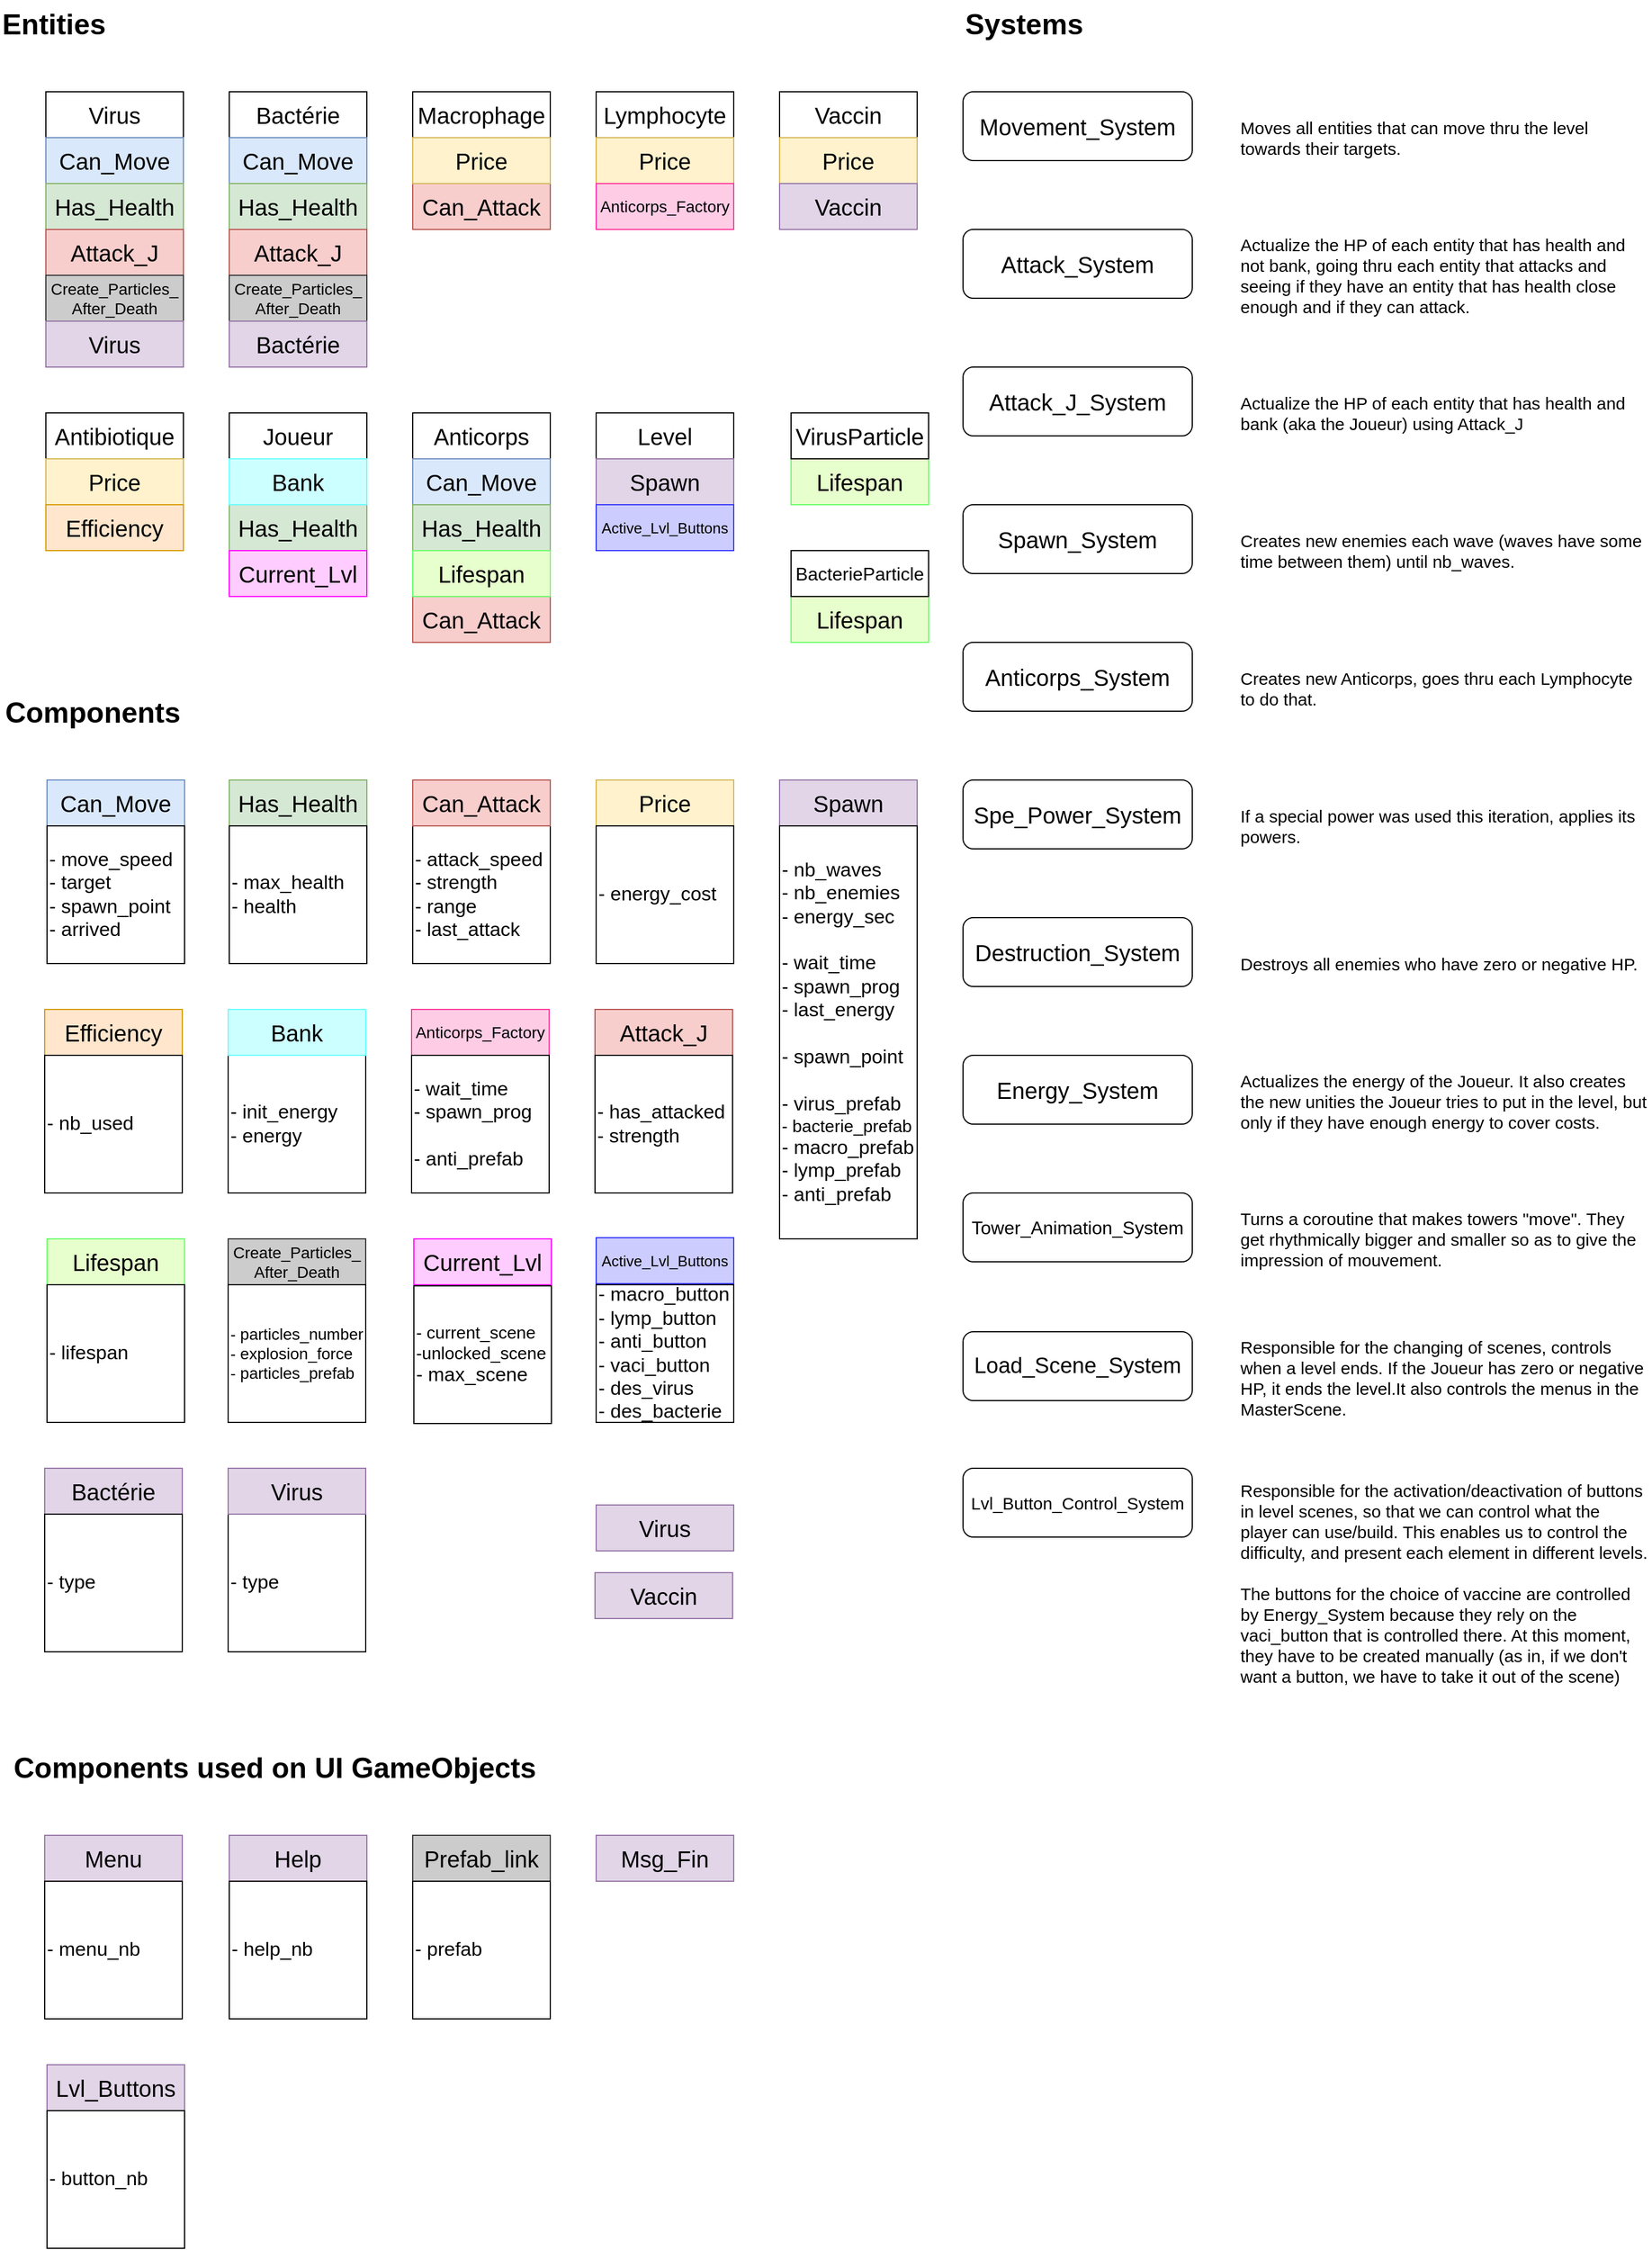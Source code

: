 <mxfile version="14.1.8" type="device"><diagram id="1vGS0E-MvMmptgsPqbF_" name="Page-1"><mxGraphModel dx="1483" dy="821" grid="1" gridSize="10" guides="1" tooltips="1" connect="1" arrows="1" fold="1" page="1" pageScale="1" pageWidth="827" pageHeight="1169" math="0" shadow="0"><root><mxCell id="0"/><mxCell id="1" parent="0"/><mxCell id="giJbfaXBqf1r_9-0xiJY-1" value="&lt;div align=&quot;left&quot;&gt;&lt;font style=&quot;font-size: 25px&quot;&gt;&lt;b&gt;Entities&lt;/b&gt;&lt;/font&gt;&lt;/div&gt;" style="text;html=1;strokeColor=none;fillColor=none;align=left;verticalAlign=middle;whiteSpace=wrap;rounded=0;" parent="1" vertex="1"><mxGeometry width="160" height="40" as="geometry"/></mxCell><mxCell id="giJbfaXBqf1r_9-0xiJY-2" value="&lt;font style=&quot;font-size: 20px&quot;&gt;Virus&lt;/font&gt;" style="rounded=0;whiteSpace=wrap;html=1;" parent="1" vertex="1"><mxGeometry x="40" y="80" width="120" height="40" as="geometry"/></mxCell><mxCell id="giJbfaXBqf1r_9-0xiJY-3" value="&lt;font style=&quot;font-size: 20px&quot;&gt;Bactérie&lt;/font&gt;" style="rounded=0;whiteSpace=wrap;html=1;" parent="1" vertex="1"><mxGeometry x="200" y="80" width="120" height="40" as="geometry"/></mxCell><mxCell id="giJbfaXBqf1r_9-0xiJY-4" value="&lt;font style=&quot;font-size: 20px&quot;&gt;Macrophage&lt;/font&gt;" style="rounded=0;whiteSpace=wrap;html=1;" parent="1" vertex="1"><mxGeometry x="360" y="80" width="120" height="40" as="geometry"/></mxCell><mxCell id="giJbfaXBqf1r_9-0xiJY-18" value="&lt;font style=&quot;font-size: 20px&quot;&gt;Lymphocyte&lt;/font&gt;" style="rounded=0;whiteSpace=wrap;html=1;" parent="1" vertex="1"><mxGeometry x="520" y="80" width="120" height="40" as="geometry"/></mxCell><mxCell id="giJbfaXBqf1r_9-0xiJY-19" value="&lt;font style=&quot;font-size: 20px&quot;&gt;Vaccin&lt;/font&gt;" style="rounded=0;whiteSpace=wrap;html=1;" parent="1" vertex="1"><mxGeometry x="680" y="80" width="120" height="40" as="geometry"/></mxCell><mxCell id="giJbfaXBqf1r_9-0xiJY-20" value="&lt;font style=&quot;font-size: 20px&quot;&gt;Antibiotique&lt;/font&gt;" style="rounded=0;whiteSpace=wrap;html=1;" parent="1" vertex="1"><mxGeometry x="40" y="360" width="120" height="40" as="geometry"/></mxCell><mxCell id="giJbfaXBqf1r_9-0xiJY-21" value="&lt;font style=&quot;font-size: 20px&quot;&gt;Joueur&lt;/font&gt;" style="rounded=0;whiteSpace=wrap;html=1;" parent="1" vertex="1"><mxGeometry x="200" y="360" width="120" height="40" as="geometry"/></mxCell><mxCell id="giJbfaXBqf1r_9-0xiJY-22" value="&lt;font style=&quot;font-size: 25px&quot;&gt;&lt;b&gt;&lt;font style=&quot;font-size: 25px&quot;&gt;Components&lt;/font&gt;&lt;/b&gt;&lt;/font&gt;" style="text;html=1;strokeColor=none;fillColor=none;align=center;verticalAlign=middle;whiteSpace=wrap;rounded=0;" parent="1" vertex="1"><mxGeometry x="1" y="600" width="160" height="40" as="geometry"/></mxCell><mxCell id="giJbfaXBqf1r_9-0xiJY-24" value="&lt;font style=&quot;font-size: 20px&quot;&gt;Can_Move&lt;/font&gt;" style="rounded=0;whiteSpace=wrap;html=1;fillColor=#dae8fc;strokeColor=#6c8ebf;" parent="1" vertex="1"><mxGeometry x="41" y="680" width="120" height="40" as="geometry"/></mxCell><mxCell id="giJbfaXBqf1r_9-0xiJY-25" value="&lt;font style=&quot;font-size: 17px&quot;&gt;- move_speed&lt;/font&gt;&lt;br&gt;&lt;div style=&quot;font-size: 17px&quot; align=&quot;left&quot;&gt;&lt;font style=&quot;font-size: 17px&quot;&gt;- target&lt;/font&gt;&lt;/div&gt;&lt;div style=&quot;font-size: 17px&quot; align=&quot;left&quot;&gt;&lt;font style=&quot;font-size: 17px&quot;&gt;- spawn_point&lt;br&gt;&lt;/font&gt;&lt;/div&gt;&lt;div style=&quot;font-size: 17px&quot; align=&quot;left&quot;&gt;&lt;font style=&quot;font-size: 17px&quot;&gt;- arrived&lt;br&gt;&lt;/font&gt;&lt;/div&gt;" style="rounded=0;whiteSpace=wrap;html=1;align=left;" parent="1" vertex="1"><mxGeometry x="41" y="720" width="120" height="120" as="geometry"/></mxCell><mxCell id="giJbfaXBqf1r_9-0xiJY-27" value="&lt;font style=&quot;font-size: 20px&quot;&gt;Can_Move&lt;/font&gt;" style="rounded=0;whiteSpace=wrap;html=1;fillColor=#dae8fc;strokeColor=#6c8ebf;" parent="1" vertex="1"><mxGeometry x="40" y="120" width="120" height="40" as="geometry"/></mxCell><mxCell id="giJbfaXBqf1r_9-0xiJY-28" value="&lt;font style=&quot;font-size: 20px&quot;&gt;Can_Move&lt;/font&gt;" style="rounded=0;whiteSpace=wrap;html=1;fillColor=#dae8fc;strokeColor=#6c8ebf;" parent="1" vertex="1"><mxGeometry x="200" y="120" width="120" height="40" as="geometry"/></mxCell><mxCell id="giJbfaXBqf1r_9-0xiJY-29" value="&lt;font style=&quot;font-size: 20px&quot;&gt;Has_Health&lt;/font&gt;" style="rounded=0;whiteSpace=wrap;html=1;fillColor=#d5e8d4;strokeColor=#82b366;" parent="1" vertex="1"><mxGeometry x="200" y="680" width="120" height="40" as="geometry"/></mxCell><mxCell id="giJbfaXBqf1r_9-0xiJY-30" value="&lt;div&gt;&lt;font style=&quot;font-size: 17px&quot;&gt;- max_health&lt;/font&gt;&lt;/div&gt;&lt;div&gt;&lt;font style=&quot;font-size: 17px&quot;&gt;- health&lt;br&gt;&lt;/font&gt;&lt;/div&gt;" style="rounded=0;whiteSpace=wrap;html=1;align=left;" parent="1" vertex="1"><mxGeometry x="200" y="720" width="120" height="120" as="geometry"/></mxCell><mxCell id="giJbfaXBqf1r_9-0xiJY-31" value="&lt;font style=&quot;font-size: 20px&quot;&gt;Has_Health&lt;/font&gt;" style="rounded=0;whiteSpace=wrap;html=1;fillColor=#d5e8d4;strokeColor=#82b366;" parent="1" vertex="1"><mxGeometry x="40" y="160" width="120" height="40" as="geometry"/></mxCell><mxCell id="giJbfaXBqf1r_9-0xiJY-32" value="&lt;font style=&quot;font-size: 20px&quot;&gt;Has_Health&lt;/font&gt;" style="rounded=0;whiteSpace=wrap;html=1;fillColor=#d5e8d4;strokeColor=#82b366;" parent="1" vertex="1"><mxGeometry x="200" y="160" width="120" height="40" as="geometry"/></mxCell><mxCell id="giJbfaXBqf1r_9-0xiJY-33" value="&lt;font style=&quot;font-size: 20px&quot;&gt;Has_Health&lt;/font&gt;" style="rounded=0;whiteSpace=wrap;html=1;fillColor=#d5e8d4;strokeColor=#82b366;" parent="1" vertex="1"><mxGeometry x="200" y="440" width="120" height="40" as="geometry"/></mxCell><mxCell id="giJbfaXBqf1r_9-0xiJY-34" value="&lt;font style=&quot;font-size: 20px&quot;&gt;Can_Attack&lt;/font&gt;" style="rounded=0;whiteSpace=wrap;html=1;fillColor=#f8cecc;strokeColor=#b85450;" parent="1" vertex="1"><mxGeometry x="360" y="680" width="120" height="40" as="geometry"/></mxCell><mxCell id="giJbfaXBqf1r_9-0xiJY-35" value="&lt;div&gt;&lt;font style=&quot;font-size: 17px&quot;&gt;- attack_speed&lt;/font&gt;&lt;/div&gt;&lt;div&gt;&lt;font style=&quot;font-size: 17px&quot;&gt;- strength&lt;br&gt;&lt;/font&gt;&lt;/div&gt;&lt;div&gt;&lt;font style=&quot;font-size: 17px&quot;&gt;- range&lt;/font&gt;&lt;/div&gt;&lt;div&gt;&lt;font style=&quot;font-size: 17px&quot;&gt;- last_attack&lt;br&gt;&lt;/font&gt;&lt;/div&gt;" style="rounded=0;whiteSpace=wrap;html=1;align=left;" parent="1" vertex="1"><mxGeometry x="360" y="720" width="120" height="120" as="geometry"/></mxCell><mxCell id="giJbfaXBqf1r_9-0xiJY-36" value="&lt;font style=&quot;font-size: 20px&quot;&gt;Can_Attack&lt;/font&gt;" style="rounded=0;whiteSpace=wrap;html=1;fillColor=#f8cecc;strokeColor=#b85450;" parent="1" vertex="1"><mxGeometry x="360" y="160" width="120" height="40" as="geometry"/></mxCell><mxCell id="giJbfaXBqf1r_9-0xiJY-38" value="&lt;font style=&quot;font-size: 20px&quot;&gt;Level&lt;/font&gt;" style="rounded=0;whiteSpace=wrap;html=1;" parent="1" vertex="1"><mxGeometry x="520" y="360" width="120" height="40" as="geometry"/></mxCell><mxCell id="giJbfaXBqf1r_9-0xiJY-40" value="&lt;font style=&quot;font-size: 20px&quot;&gt;Can_Attack&lt;/font&gt;" style="rounded=0;whiteSpace=wrap;html=1;fillColor=#f8cecc;strokeColor=#b85450;" parent="1" vertex="1"><mxGeometry x="360" y="680" width="120" height="40" as="geometry"/></mxCell><mxCell id="fk8l_R-sByJuuvagH3PN-14" value="" style="edgeStyle=orthogonalEdgeStyle;rounded=0;orthogonalLoop=1;jettySize=auto;html=1;fontSize=15;" parent="1" source="giJbfaXBqf1r_9-0xiJY-41" edge="1"><mxGeometry relative="1" as="geometry"><mxPoint x="580" y="800" as="targetPoint"/></mxGeometry></mxCell><mxCell id="giJbfaXBqf1r_9-0xiJY-41" value="&lt;font style=&quot;font-size: 20px&quot;&gt;Price&lt;/font&gt;" style="rounded=0;whiteSpace=wrap;html=1;fillColor=#fff2cc;strokeColor=#d6b656;" parent="1" vertex="1"><mxGeometry x="520" y="680" width="120" height="40" as="geometry"/></mxCell><mxCell id="giJbfaXBqf1r_9-0xiJY-43" value="&lt;div&gt;&lt;font style=&quot;font-size: 17px&quot;&gt;- energy_cost&lt;/font&gt;&lt;/div&gt;" style="rounded=0;whiteSpace=wrap;html=1;align=left;" parent="1" vertex="1"><mxGeometry x="520" y="720" width="120" height="120" as="geometry"/></mxCell><mxCell id="giJbfaXBqf1r_9-0xiJY-44" value="&lt;font style=&quot;font-size: 20px&quot;&gt;Price&lt;/font&gt;" style="rounded=0;whiteSpace=wrap;html=1;fillColor=#fff2cc;strokeColor=#d6b656;" parent="1" vertex="1"><mxGeometry x="360" y="120" width="120" height="40" as="geometry"/></mxCell><mxCell id="giJbfaXBqf1r_9-0xiJY-45" value="&lt;font style=&quot;font-size: 20px&quot;&gt;Price&lt;/font&gt;" style="rounded=0;whiteSpace=wrap;html=1;fillColor=#fff2cc;strokeColor=#d6b656;" parent="1" vertex="1"><mxGeometry x="520" y="120" width="120" height="40" as="geometry"/></mxCell><mxCell id="giJbfaXBqf1r_9-0xiJY-46" value="&lt;font style=&quot;font-size: 20px&quot;&gt;Price&lt;/font&gt;" style="rounded=0;whiteSpace=wrap;html=1;fillColor=#fff2cc;strokeColor=#d6b656;" parent="1" vertex="1"><mxGeometry x="680" y="120" width="120" height="40" as="geometry"/></mxCell><mxCell id="giJbfaXBqf1r_9-0xiJY-48" value="&lt;font style=&quot;font-size: 20px&quot;&gt;Price&lt;/font&gt;" style="rounded=0;whiteSpace=wrap;html=1;fillColor=#fff2cc;strokeColor=#d6b656;" parent="1" vertex="1"><mxGeometry x="40" y="400" width="120" height="40" as="geometry"/></mxCell><mxCell id="giJbfaXBqf1r_9-0xiJY-49" value="&lt;font style=&quot;font-size: 20px&quot;&gt;Anticorps&lt;/font&gt;" style="rounded=0;whiteSpace=wrap;html=1;" parent="1" vertex="1"><mxGeometry x="360" y="360" width="120" height="40" as="geometry"/></mxCell><mxCell id="AADkGLHV5KFfNTobJf7c-10" value="" style="edgeStyle=orthogonalEdgeStyle;rounded=0;orthogonalLoop=1;jettySize=auto;html=1;" parent="1" source="AADkGLHV5KFfNTobJf7c-8" target="giJbfaXBqf1r_9-0xiJY-51" edge="1"><mxGeometry relative="1" as="geometry"/></mxCell><mxCell id="giJbfaXBqf1r_9-0xiJY-50" value="&lt;font style=&quot;font-size: 20px&quot;&gt;Can_Attack&lt;/font&gt;" style="rounded=0;whiteSpace=wrap;html=1;fillColor=#f8cecc;strokeColor=#b85450;" parent="1" vertex="1"><mxGeometry x="360" y="520" width="120" height="40" as="geometry"/></mxCell><mxCell id="giJbfaXBqf1r_9-0xiJY-51" value="&lt;font style=&quot;font-size: 20px&quot;&gt;Can_Move&lt;/font&gt;" style="rounded=0;whiteSpace=wrap;html=1;fillColor=#dae8fc;strokeColor=#6c8ebf;" parent="1" vertex="1"><mxGeometry x="360" y="400" width="120" height="40" as="geometry"/></mxCell><mxCell id="giJbfaXBqf1r_9-0xiJY-52" value="&lt;font style=&quot;font-size: 20px&quot;&gt;Spawn&lt;/font&gt;" style="rounded=0;whiteSpace=wrap;html=1;fillColor=#e1d5e7;strokeColor=#9673a6;" parent="1" vertex="1"><mxGeometry x="680" y="680" width="120" height="40" as="geometry"/></mxCell><mxCell id="giJbfaXBqf1r_9-0xiJY-53" value="&lt;div&gt;&lt;font style=&quot;font-size: 17px&quot;&gt;- nb_waves&lt;/font&gt;&lt;/div&gt;&lt;div&gt;&lt;font style=&quot;font-size: 17px&quot;&gt;- nb_enemies&lt;/font&gt;&lt;/div&gt;&lt;div&gt;&lt;font style=&quot;font-size: 17px&quot;&gt;- energy_sec&lt;br&gt;&lt;/font&gt;&lt;/div&gt;&lt;div&gt;&lt;font style=&quot;font-size: 17px&quot;&gt;&lt;br&gt;&lt;/font&gt;&lt;/div&gt;&lt;div&gt;&lt;font style=&quot;font-size: 17px&quot;&gt;- wait_time&lt;/font&gt;&lt;/div&gt;&lt;div&gt;&lt;font style=&quot;font-size: 17px&quot;&gt;- spawn_prog&lt;br&gt;&lt;/font&gt;&lt;/div&gt;&lt;div&gt;&lt;font style=&quot;font-size: 17px&quot;&gt;- last_energy&lt;br&gt;&lt;/font&gt;&lt;/div&gt;&lt;div&gt;&lt;font style=&quot;font-size: 17px&quot;&gt;&lt;br&gt;&lt;/font&gt;&lt;/div&gt;&lt;div&gt;&lt;font style=&quot;font-size: 17px&quot;&gt;- spawn_point&lt;/font&gt;&lt;/div&gt;&lt;div&gt;&lt;font style=&quot;font-size: 17px&quot;&gt;&lt;br&gt;&lt;/font&gt;&lt;/div&gt;&lt;div&gt;&lt;font style=&quot;font-size: 17px&quot;&gt;- virus_prefab&lt;/font&gt;&lt;/div&gt;&lt;div style=&quot;font-size: 15px&quot;&gt;&lt;font style=&quot;font-size: 15px&quot;&gt;- bacterie_prefab&lt;/font&gt;&lt;/div&gt;&lt;div style=&quot;font-size: 17px&quot;&gt;&lt;font style=&quot;font-size: 17px&quot;&gt;- macro_prefab&lt;/font&gt;&lt;/div&gt;&lt;div style=&quot;font-size: 17px&quot;&gt;&lt;font style=&quot;font-size: 17px&quot;&gt;- lymp_prefab&lt;br&gt;&lt;/font&gt;&lt;/div&gt;&lt;div style=&quot;font-size: 17px&quot;&gt;&lt;font style=&quot;font-size: 17px&quot;&gt;- anti_prefab&lt;br&gt;&lt;/font&gt;&lt;/div&gt;" style="rounded=0;whiteSpace=wrap;html=1;align=left;" parent="1" vertex="1"><mxGeometry x="680" y="720" width="120" height="360" as="geometry"/></mxCell><mxCell id="giJbfaXBqf1r_9-0xiJY-54" value="&lt;font style=&quot;font-size: 20px&quot;&gt;Spawn&lt;/font&gt;" style="rounded=0;whiteSpace=wrap;html=1;fillColor=#e1d5e7;strokeColor=#9673a6;" parent="1" vertex="1"><mxGeometry x="520" y="400" width="120" height="40" as="geometry"/></mxCell><mxCell id="giJbfaXBqf1r_9-0xiJY-55" value="&lt;font style=&quot;font-size: 25px&quot;&gt;&lt;b&gt;Systems&lt;/b&gt;&lt;/font&gt;" style="text;html=1;strokeColor=none;fillColor=none;align=left;verticalAlign=middle;whiteSpace=wrap;rounded=0;" parent="1" vertex="1"><mxGeometry x="840" width="160" height="40" as="geometry"/></mxCell><mxCell id="giJbfaXBqf1r_9-0xiJY-56" value="&lt;font style=&quot;font-size: 20px&quot;&gt;Movement_System&lt;/font&gt;" style="rounded=1;whiteSpace=wrap;html=1;" parent="1" vertex="1"><mxGeometry x="840" y="80" width="200" height="60" as="geometry"/></mxCell><mxCell id="giJbfaXBqf1r_9-0xiJY-57" value="&lt;font style=&quot;font-size: 20px&quot;&gt;Attack_System&lt;/font&gt;" style="rounded=1;whiteSpace=wrap;html=1;" parent="1" vertex="1"><mxGeometry x="840" y="200" width="200" height="60" as="geometry"/></mxCell><mxCell id="giJbfaXBqf1r_9-0xiJY-58" value="&lt;font style=&quot;font-size: 20px&quot;&gt;Spawn_System&lt;/font&gt;" style="rounded=1;whiteSpace=wrap;html=1;" parent="1" vertex="1"><mxGeometry x="840" y="440" width="200" height="60" as="geometry"/></mxCell><mxCell id="giJbfaXBqf1r_9-0xiJY-59" value="&lt;font style=&quot;font-size: 20px&quot;&gt;Spe_Power_System&lt;/font&gt;" style="rounded=1;whiteSpace=wrap;html=1;" parent="1" vertex="1"><mxGeometry x="840" y="680" width="200" height="60" as="geometry"/></mxCell><mxCell id="giJbfaXBqf1r_9-0xiJY-60" value="&lt;font style=&quot;font-size: 20px&quot;&gt;Efficiency&lt;/font&gt;" style="rounded=0;whiteSpace=wrap;html=1;fillColor=#ffe6cc;strokeColor=#d79b00;" parent="1" vertex="1"><mxGeometry x="39" y="880" width="120" height="40" as="geometry"/></mxCell><mxCell id="giJbfaXBqf1r_9-0xiJY-61" value="&lt;div&gt;&lt;font style=&quot;font-size: 17px&quot;&gt;- nb_used&lt;br&gt;&lt;/font&gt;&lt;/div&gt;" style="rounded=0;whiteSpace=wrap;html=1;align=left;" parent="1" vertex="1"><mxGeometry x="39" y="920" width="120" height="120" as="geometry"/></mxCell><mxCell id="giJbfaXBqf1r_9-0xiJY-66" value="&lt;font style=&quot;font-size: 20px&quot;&gt;Destruction_System&lt;/font&gt;" style="rounded=1;whiteSpace=wrap;html=1;" parent="1" vertex="1"><mxGeometry x="840" y="800" width="200" height="60" as="geometry"/></mxCell><mxCell id="giJbfaXBqf1r_9-0xiJY-68" value="&lt;div&gt;&lt;font style=&quot;font-size: 17px&quot;&gt;- init_energy&lt;/font&gt;&lt;/div&gt;&lt;div&gt;&lt;font style=&quot;font-size: 17px&quot;&gt;- energy&lt;br&gt;&lt;/font&gt;&lt;/div&gt;" style="rounded=0;whiteSpace=wrap;html=1;align=left;" parent="1" vertex="1"><mxGeometry x="199" y="920" width="120" height="120" as="geometry"/></mxCell><mxCell id="giJbfaXBqf1r_9-0xiJY-69" value="&lt;font style=&quot;font-size: 20px&quot;&gt;Bank&lt;/font&gt;" style="rounded=0;whiteSpace=wrap;html=1;fillColor=#CCFFFF;strokeColor=#66FFFF;" parent="1" vertex="1"><mxGeometry x="200" y="400" width="120" height="40" as="geometry"/></mxCell><mxCell id="giJbfaXBqf1r_9-0xiJY-70" value="&lt;font style=&quot;font-size: 20px&quot;&gt;Energy_System&lt;/font&gt;" style="rounded=1;whiteSpace=wrap;html=1;" parent="1" vertex="1"><mxGeometry x="840" y="920" width="200" height="60" as="geometry"/></mxCell><mxCell id="fk8l_R-sByJuuvagH3PN-1" value="&lt;font style=&quot;font-size: 14px&quot;&gt;Anticorps_Factory&lt;/font&gt;" style="rounded=0;whiteSpace=wrap;html=1;fillColor=#FFCCE6;strokeColor=#FF3399;" parent="1" vertex="1"><mxGeometry x="359" y="880" width="120" height="40" as="geometry"/></mxCell><mxCell id="fk8l_R-sByJuuvagH3PN-2" value="&lt;div&gt;&lt;font style=&quot;font-size: 17px&quot;&gt;- wait_time&lt;br&gt;&lt;/font&gt;&lt;/div&gt;&lt;div&gt;&lt;font style=&quot;font-size: 17px&quot;&gt;- spawn_prog&lt;/font&gt;&lt;/div&gt;&lt;div&gt;&lt;font style=&quot;font-size: 17px&quot;&gt;&lt;br&gt;&lt;/font&gt;&lt;/div&gt;&lt;div&gt;&lt;font style=&quot;font-size: 17px&quot;&gt;- anti_prefab&lt;br&gt;&lt;/font&gt;&lt;/div&gt;" style="rounded=0;whiteSpace=wrap;html=1;align=left;" parent="1" vertex="1"><mxGeometry x="359" y="920" width="120" height="120" as="geometry"/></mxCell><mxCell id="fk8l_R-sByJuuvagH3PN-3" value="&lt;font style=&quot;font-size: 14px&quot;&gt;Anticorps_Factory&lt;/font&gt;" style="rounded=0;whiteSpace=wrap;html=1;fillColor=#FFCCE6;strokeColor=#FF3399;" parent="1" vertex="1"><mxGeometry x="520" y="160" width="120" height="40" as="geometry"/></mxCell><mxCell id="fk8l_R-sByJuuvagH3PN-4" value="&lt;font style=&quot;font-size: 20px&quot;&gt;Anticorps_System&lt;/font&gt;" style="rounded=1;whiteSpace=wrap;html=1;" parent="1" vertex="1"><mxGeometry x="840" y="560" width="200" height="60" as="geometry"/></mxCell><mxCell id="fk8l_R-sByJuuvagH3PN-5" value="Moves all entities that can move thru the level towards their targets." style="text;html=1;strokeColor=none;fillColor=none;align=left;verticalAlign=middle;whiteSpace=wrap;rounded=0;fontSize=15;" parent="1" vertex="1"><mxGeometry x="1080" y="80" width="360" height="80" as="geometry"/></mxCell><mxCell id="fk8l_R-sByJuuvagH3PN-7" value="Actualize the HP of each entity that has health and not bank, going thru each entity that attacks and seeing if they have an entity that has health close enough and if they can attack. " style="text;html=1;strokeColor=none;fillColor=none;align=left;verticalAlign=middle;whiteSpace=wrap;rounded=0;fontSize=15;" parent="1" vertex="1"><mxGeometry x="1080" y="200" width="360" height="80" as="geometry"/></mxCell><mxCell id="fk8l_R-sByJuuvagH3PN-8" value="Creates new enemies each wave (waves have some time between them) until nb_waves. " style="text;html=1;strokeColor=none;fillColor=none;align=left;verticalAlign=middle;whiteSpace=wrap;rounded=0;fontSize=15;" parent="1" vertex="1"><mxGeometry x="1080" y="440" width="360" height="80" as="geometry"/></mxCell><mxCell id="fk8l_R-sByJuuvagH3PN-9" value="Creates new Anticorps, goes thru each Lymphocyte to do that.&amp;nbsp; &amp;nbsp; " style="text;html=1;strokeColor=none;fillColor=none;align=left;verticalAlign=middle;whiteSpace=wrap;rounded=0;fontSize=15;" parent="1" vertex="1"><mxGeometry x="1080" y="560" width="360" height="80" as="geometry"/></mxCell><mxCell id="fk8l_R-sByJuuvagH3PN-10" value="If a special power was used this iteration, applies its powers." style="text;html=1;strokeColor=none;fillColor=none;align=left;verticalAlign=middle;whiteSpace=wrap;rounded=0;fontSize=15;" parent="1" vertex="1"><mxGeometry x="1080" y="680" width="360" height="80" as="geometry"/></mxCell><mxCell id="fk8l_R-sByJuuvagH3PN-11" value="Destroys all enemies who have zero or negative HP. " style="text;html=1;strokeColor=none;fillColor=none;align=left;verticalAlign=middle;whiteSpace=wrap;rounded=0;fontSize=15;" parent="1" vertex="1"><mxGeometry x="1080" y="800" width="360" height="80" as="geometry"/></mxCell><mxCell id="fk8l_R-sByJuuvagH3PN-12" value="Actualizes the energy of the Joueur. It also creates the new unities the Joueur tries to put in the level, but only if they have enough energy to cover costs. " style="text;html=1;strokeColor=none;fillColor=none;align=left;verticalAlign=middle;whiteSpace=wrap;rounded=0;fontSize=15;" parent="1" vertex="1"><mxGeometry x="1080" y="920" width="360" height="80" as="geometry"/></mxCell><mxCell id="fk8l_R-sByJuuvagH3PN-15" value="&lt;font style=&quot;font-size: 20px&quot;&gt;Attack_J&lt;/font&gt;" style="rounded=0;whiteSpace=wrap;html=1;fillColor=#f8cecc;strokeColor=#b85450;" parent="1" vertex="1"><mxGeometry x="519" y="880" width="120" height="40" as="geometry"/></mxCell><mxCell id="fk8l_R-sByJuuvagH3PN-16" value="&lt;div&gt;&lt;font style=&quot;font-size: 17px&quot;&gt;- has_attacked&lt;/font&gt;&lt;/div&gt;&lt;div&gt;&lt;font style=&quot;font-size: 17px&quot;&gt;- strength&lt;br&gt;&lt;/font&gt;&lt;/div&gt;" style="rounded=0;whiteSpace=wrap;html=1;align=left;" parent="1" vertex="1"><mxGeometry x="519" y="920" width="120" height="120" as="geometry"/></mxCell><mxCell id="fk8l_R-sByJuuvagH3PN-17" value="&lt;font style=&quot;font-size: 20px&quot;&gt;Attack_J&lt;/font&gt;" style="rounded=0;whiteSpace=wrap;html=1;fillColor=#f8cecc;strokeColor=#b85450;" parent="1" vertex="1"><mxGeometry x="40" y="200" width="120" height="40" as="geometry"/></mxCell><mxCell id="fk8l_R-sByJuuvagH3PN-19" value="&lt;font style=&quot;font-size: 20px&quot;&gt;Attack_J_System&lt;/font&gt;" style="rounded=1;whiteSpace=wrap;html=1;" parent="1" vertex="1"><mxGeometry x="840" y="320" width="200" height="60" as="geometry"/></mxCell><mxCell id="fk8l_R-sByJuuvagH3PN-20" value="&lt;font style=&quot;font-size: 20px&quot;&gt;Attack_J&lt;/font&gt;" style="rounded=0;whiteSpace=wrap;html=1;fillColor=#f8cecc;strokeColor=#b85450;" parent="1" vertex="1"><mxGeometry x="200" y="200" width="120" height="40" as="geometry"/></mxCell><mxCell id="fk8l_R-sByJuuvagH3PN-21" value="Actualize the HP of each entity that has health and&amp;nbsp; bank (aka the Joueur) using Attack_J" style="text;html=1;strokeColor=none;fillColor=none;align=left;verticalAlign=middle;whiteSpace=wrap;rounded=0;fontSize=15;" parent="1" vertex="1"><mxGeometry x="1080" y="320" width="360" height="80" as="geometry"/></mxCell><mxCell id="AADkGLHV5KFfNTobJf7c-1" value="&lt;font style=&quot;font-size: 20px&quot;&gt;Lifespan&lt;/font&gt;" style="rounded=0;whiteSpace=wrap;html=1;fillColor=#E6FFCC;strokeColor=#66FF66;" parent="1" vertex="1"><mxGeometry x="690" y="400" width="120" height="40" as="geometry"/></mxCell><mxCell id="AADkGLHV5KFfNTobJf7c-5" value="&lt;font style=&quot;font-size: 20px&quot;&gt;Bank&lt;/font&gt;" style="rounded=0;whiteSpace=wrap;html=1;fillColor=#CCFFFF;strokeColor=#66FFFF;" parent="1" vertex="1"><mxGeometry x="199" y="880" width="120" height="40" as="geometry"/></mxCell><mxCell id="AADkGLHV5KFfNTobJf7c-6" value="&lt;font style=&quot;font-size: 20px&quot;&gt;Lifespan&lt;/font&gt;" style="rounded=0;whiteSpace=wrap;html=1;fillColor=#E6FFCC;strokeColor=#66FF66;" parent="1" vertex="1"><mxGeometry x="41" y="1080" width="120" height="40" as="geometry"/></mxCell><mxCell id="AADkGLHV5KFfNTobJf7c-7" value="&lt;div&gt;&lt;font style=&quot;font-size: 17px&quot;&gt;- lifespan&lt;/font&gt;&lt;/div&gt;" style="rounded=0;whiteSpace=wrap;html=1;align=left;" parent="1" vertex="1"><mxGeometry x="41" y="1120" width="120" height="120" as="geometry"/></mxCell><mxCell id="AADkGLHV5KFfNTobJf7c-8" value="&lt;font style=&quot;font-size: 20px&quot;&gt;Has_Health&lt;/font&gt;" style="rounded=0;whiteSpace=wrap;html=1;fillColor=#d5e8d4;strokeColor=#82b366;" parent="1" vertex="1"><mxGeometry x="360" y="440" width="120" height="40" as="geometry"/></mxCell><mxCell id="F-B-sz0gYVV7RG-32hIC-1" value="&lt;font style=&quot;font-size: 16px&quot;&gt;Tower_Animation_System&lt;/font&gt;" style="rounded=1;whiteSpace=wrap;html=1;" parent="1" vertex="1"><mxGeometry x="840" y="1040" width="200" height="60" as="geometry"/></mxCell><mxCell id="F-B-sz0gYVV7RG-32hIC-3" value="Turns a coroutine that makes towers &quot;move&quot;. They get rhythmically bigger and smaller so as to give the impression of mouvement." style="text;html=1;strokeColor=none;fillColor=none;align=left;verticalAlign=middle;whiteSpace=wrap;rounded=0;fontSize=15;" parent="1" vertex="1"><mxGeometry x="1080" y="1040" width="360" height="80" as="geometry"/></mxCell><mxCell id="aUdzqREGmHj5MxlOaFTu-1" value="&lt;div style=&quot;font-size: 14px&quot;&gt;&lt;font style=&quot;font-size: 14px&quot;&gt;Create_Particles_&lt;/font&gt;&lt;/div&gt;&lt;div style=&quot;font-size: 14px&quot;&gt;&lt;font style=&quot;font-size: 14px&quot;&gt;After_Death&lt;/font&gt;&lt;/div&gt;" style="rounded=0;whiteSpace=wrap;html=1;fillColor=#CCCCCC;strokeColor=#333333;" parent="1" vertex="1"><mxGeometry x="199" y="1080" width="120" height="40" as="geometry"/></mxCell><mxCell id="aUdzqREGmHj5MxlOaFTu-2" value="&lt;div style=&quot;font-size: 14px&quot;&gt;&lt;font style=&quot;font-size: 14px&quot;&gt;- particles_number&lt;/font&gt;&lt;/div&gt;&lt;div style=&quot;font-size: 14px&quot;&gt;&lt;font style=&quot;font-size: 14px&quot;&gt;- explosion_force&lt;/font&gt;&lt;/div&gt;&lt;div style=&quot;font-size: 14px&quot;&gt;&lt;font style=&quot;font-size: 14px&quot;&gt;- particles_prefab&lt;/font&gt;&lt;br&gt;&lt;/div&gt;" style="rounded=0;whiteSpace=wrap;html=1;align=left;" parent="1" vertex="1"><mxGeometry x="199" y="1120" width="120" height="120" as="geometry"/></mxCell><mxCell id="aUdzqREGmHj5MxlOaFTu-4" value="&lt;div style=&quot;font-size: 14px&quot;&gt;&lt;font style=&quot;font-size: 14px&quot;&gt;Create_Particles_&lt;/font&gt;&lt;/div&gt;&lt;div style=&quot;font-size: 14px&quot;&gt;&lt;font style=&quot;font-size: 14px&quot;&gt;After_Death&lt;/font&gt;&lt;/div&gt;" style="rounded=0;whiteSpace=wrap;html=1;fillColor=#CCCCCC;strokeColor=#333333;" parent="1" vertex="1"><mxGeometry x="200" y="240" width="120" height="40" as="geometry"/></mxCell><mxCell id="aUdzqREGmHj5MxlOaFTu-5" value="&lt;div style=&quot;font-size: 14px&quot;&gt;&lt;font style=&quot;font-size: 14px&quot;&gt;Create_Particles_&lt;/font&gt;&lt;/div&gt;&lt;div style=&quot;font-size: 14px&quot;&gt;&lt;font style=&quot;font-size: 14px&quot;&gt;After_Death&lt;/font&gt;&lt;/div&gt;" style="rounded=0;whiteSpace=wrap;html=1;fillColor=#CCCCCC;strokeColor=#333333;" parent="1" vertex="1"><mxGeometry x="40" y="240" width="120" height="40" as="geometry"/></mxCell><mxCell id="aUdzqREGmHj5MxlOaFTu-6" value="&lt;font style=&quot;font-size: 20px&quot;&gt;Efficiency&lt;/font&gt;" style="rounded=0;whiteSpace=wrap;html=1;fillColor=#ffe6cc;strokeColor=#d79b00;" parent="1" vertex="1"><mxGeometry x="40" y="440" width="120" height="40" as="geometry"/></mxCell><mxCell id="aUdzqREGmHj5MxlOaFTu-8" value="&lt;font style=&quot;font-size: 20px&quot;&gt;Virus&lt;/font&gt;" style="rounded=0;whiteSpace=wrap;html=1;fillColor=#e1d5e7;strokeColor=#9673a6;" parent="1" vertex="1"><mxGeometry x="40" y="280" width="120" height="40" as="geometry"/></mxCell><mxCell id="aUdzqREGmHj5MxlOaFTu-9" value="&lt;font style=&quot;font-size: 20px&quot;&gt;Bactérie&lt;/font&gt;" style="rounded=0;whiteSpace=wrap;html=1;fillColor=#e1d5e7;strokeColor=#9673a6;" parent="1" vertex="1"><mxGeometry x="200" y="280" width="120" height="40" as="geometry"/></mxCell><mxCell id="aUdzqREGmHj5MxlOaFTu-10" value="&lt;font style=&quot;font-size: 20px&quot;&gt;VirusParticle&lt;/font&gt;" style="rounded=0;whiteSpace=wrap;html=1;" parent="1" vertex="1"><mxGeometry x="690" y="360" width="120" height="40" as="geometry"/></mxCell><mxCell id="aUdzqREGmHj5MxlOaFTu-12" value="&lt;font style=&quot;font-size: 20px&quot;&gt;Lifespan&lt;/font&gt;" style="rounded=0;whiteSpace=wrap;html=1;fillColor=#E6FFCC;strokeColor=#66FF66;" parent="1" vertex="1"><mxGeometry x="690" y="520" width="120" height="40" as="geometry"/></mxCell><mxCell id="aUdzqREGmHj5MxlOaFTu-13" value="&lt;font style=&quot;font-size: 16px&quot;&gt;BacterieParticle&lt;/font&gt;" style="rounded=0;whiteSpace=wrap;html=1;" parent="1" vertex="1"><mxGeometry x="690" y="480" width="120" height="40" as="geometry"/></mxCell><mxCell id="aUdzqREGmHj5MxlOaFTu-14" value="&lt;font style=&quot;font-size: 20px&quot;&gt;Lifespan&lt;/font&gt;" style="rounded=0;whiteSpace=wrap;html=1;fillColor=#E6FFCC;strokeColor=#66FF66;" parent="1" vertex="1"><mxGeometry x="360" y="480" width="120" height="40" as="geometry"/></mxCell><mxCell id="aUdzqREGmHj5MxlOaFTu-15" value="&lt;div style=&quot;font-size: 20px&quot;&gt;&lt;font style=&quot;font-size: 20px&quot;&gt;Prefab_link&lt;/font&gt;&lt;/div&gt;" style="rounded=0;whiteSpace=wrap;html=1;fillColor=#CCCCCC;strokeColor=#333333;" parent="1" vertex="1"><mxGeometry x="360" y="1600" width="120" height="40" as="geometry"/></mxCell><mxCell id="aUdzqREGmHj5MxlOaFTu-16" value="&lt;div style=&quot;font-size: 17px&quot;&gt;&lt;font style=&quot;font-size: 17px&quot;&gt;- prefab&lt;/font&gt;&lt;/div&gt;" style="rounded=0;whiteSpace=wrap;html=1;align=left;" parent="1" vertex="1"><mxGeometry x="360" y="1640" width="120" height="120" as="geometry"/></mxCell><mxCell id="PVSiW2ro4Nx_iSQu2hKo-1" value="&lt;font style=&quot;font-size: 19px&quot;&gt;Load_Scene_System&lt;/font&gt;" style="rounded=1;whiteSpace=wrap;html=1;" parent="1" vertex="1"><mxGeometry x="840" y="1161" width="200" height="60" as="geometry"/></mxCell><mxCell id="PVSiW2ro4Nx_iSQu2hKo-2" value="Responsible for the changing of scenes, controls when a level ends. If the Joueur has zero or negative HP, it ends the level.It also controls the menus in the MasterScene." style="text;html=1;strokeColor=none;fillColor=none;align=left;verticalAlign=middle;whiteSpace=wrap;rounded=0;fontSize=15;" parent="1" vertex="1"><mxGeometry x="1080" y="1161" width="360" height="80" as="geometry"/></mxCell><mxCell id="PVSiW2ro4Nx_iSQu2hKo-3" value="&lt;font style=&quot;font-size: 20px&quot;&gt;Virus&lt;/font&gt;" style="rounded=0;whiteSpace=wrap;html=1;fillColor=#e1d5e7;strokeColor=#9673a6;" parent="1" vertex="1"><mxGeometry x="520" y="1312" width="120" height="40" as="geometry"/></mxCell><mxCell id="PVSiW2ro4Nx_iSQu2hKo-4" value="&lt;font style=&quot;font-size: 20px&quot;&gt;Bactérie&lt;/font&gt;" style="rounded=0;whiteSpace=wrap;html=1;fillColor=#e1d5e7;strokeColor=#9673a6;" parent="1" vertex="1"><mxGeometry x="39" y="1280" width="120" height="40" as="geometry"/></mxCell><mxCell id="PVSiW2ro4Nx_iSQu2hKo-10" value="&lt;font style=&quot;font-size: 20px&quot;&gt;Vaccin&lt;/font&gt;" style="rounded=0;whiteSpace=wrap;html=1;fillColor=#e1d5e7;strokeColor=#9673a6;" parent="1" vertex="1"><mxGeometry x="680" y="160" width="120" height="40" as="geometry"/></mxCell><mxCell id="-NZDSPGebJ_kIXKh6SZH-1" value="&lt;font style=&quot;font-size: 20px&quot;&gt;Vaccin&lt;/font&gt;" style="rounded=0;whiteSpace=wrap;html=1;fillColor=#e1d5e7;strokeColor=#9673a6;" parent="1" vertex="1"><mxGeometry x="519" y="1371" width="120" height="40" as="geometry"/></mxCell><mxCell id="-NZDSPGebJ_kIXKh6SZH-2" value="&lt;font style=&quot;font-size: 20px&quot;&gt;Menu&lt;/font&gt;" style="rounded=0;whiteSpace=wrap;html=1;fillColor=#e1d5e7;strokeColor=#9673a6;" parent="1" vertex="1"><mxGeometry x="39" y="1600" width="120" height="40" as="geometry"/></mxCell><mxCell id="-NZDSPGebJ_kIXKh6SZH-3" value="&lt;div style=&quot;font-size: 17px&quot;&gt;&lt;font style=&quot;font-size: 17px&quot;&gt;- menu_nb&lt;br&gt;&lt;/font&gt;&lt;/div&gt;" style="rounded=0;whiteSpace=wrap;html=1;align=left;" parent="1" vertex="1"><mxGeometry x="39" y="1640" width="120" height="120" as="geometry"/></mxCell><mxCell id="-NZDSPGebJ_kIXKh6SZH-4" value="&lt;font style=&quot;font-size: 20px&quot;&gt;Help&lt;/font&gt;" style="rounded=0;whiteSpace=wrap;html=1;fillColor=#e1d5e7;strokeColor=#9673a6;" parent="1" vertex="1"><mxGeometry x="200" y="1600" width="120" height="40" as="geometry"/></mxCell><mxCell id="-NZDSPGebJ_kIXKh6SZH-5" value="&lt;div style=&quot;font-size: 17px&quot;&gt;&lt;font style=&quot;font-size: 17px&quot;&gt;- help_nb&lt;br&gt;&lt;/font&gt;&lt;/div&gt;" style="rounded=0;whiteSpace=wrap;html=1;align=left;" parent="1" vertex="1"><mxGeometry x="200" y="1640" width="120" height="120" as="geometry"/></mxCell><mxCell id="-NZDSPGebJ_kIXKh6SZH-6" value="&lt;div align=&quot;left&quot;&gt;&lt;font style=&quot;font-size: 25px&quot;&gt;&lt;b&gt;&lt;font style=&quot;font-size: 25px&quot;&gt;Components used on UI GameObjects&lt;/font&gt;&lt;/b&gt;&lt;/font&gt;&lt;br&gt;&lt;/div&gt;" style="text;html=1;strokeColor=none;fillColor=none;align=left;verticalAlign=middle;whiteSpace=wrap;rounded=0;" parent="1" vertex="1"><mxGeometry x="10" y="1520" width="740" height="40" as="geometry"/></mxCell><mxCell id="-NZDSPGebJ_kIXKh6SZH-7" value="&lt;font style=&quot;font-size: 20px&quot;&gt;Msg_Fin&lt;/font&gt;" style="rounded=0;whiteSpace=wrap;html=1;fillColor=#e1d5e7;strokeColor=#9673a6;" parent="1" vertex="1"><mxGeometry x="520" y="1600" width="120" height="40" as="geometry"/></mxCell><mxCell id="-NZDSPGebJ_kIXKh6SZH-8" value="&lt;font style=&quot;font-size: 20px&quot;&gt;Current_Lvl&lt;/font&gt;" style="rounded=0;whiteSpace=wrap;html=1;fillColor=#FFCCFF;strokeColor=#FF00FF;" parent="1" vertex="1"><mxGeometry x="200" y="480" width="120" height="40" as="geometry"/></mxCell><mxCell id="-NZDSPGebJ_kIXKh6SZH-9" value="&lt;font style=&quot;font-size: 20px&quot;&gt;Current_Lvl&lt;/font&gt;" style="rounded=0;whiteSpace=wrap;html=1;fillColor=#FFCCFF;strokeColor=#FF00FF;" parent="1" vertex="1"><mxGeometry x="361" y="1080" width="120" height="40" as="geometry"/></mxCell><mxCell id="-NZDSPGebJ_kIXKh6SZH-10" value="&lt;div style=&quot;font-size: 15px&quot;&gt;&lt;font style=&quot;font-size: 15px&quot;&gt;- current_scene&lt;/font&gt;&lt;/div&gt;&lt;div style=&quot;font-size: 15px&quot;&gt;&lt;font style=&quot;font-size: 15px&quot;&gt;-unlocked_scene&lt;/font&gt;&lt;/div&gt;&lt;div&gt;&lt;font style=&quot;font-size: 17px&quot;&gt;- max_scene&lt;br&gt;&lt;/font&gt;&lt;/div&gt;" style="rounded=0;whiteSpace=wrap;html=1;align=left;" parent="1" vertex="1"><mxGeometry x="361" y="1121" width="120" height="120" as="geometry"/></mxCell><mxCell id="RHHj1Yl1vdWKERD_CUs2-1" value="&lt;font style=&quot;font-size: 15px&quot;&gt;Lvl_Button_Control_System&lt;/font&gt;" style="rounded=1;whiteSpace=wrap;html=1;" vertex="1" parent="1"><mxGeometry x="840" y="1280" width="200" height="60" as="geometry"/></mxCell><mxCell id="RHHj1Yl1vdWKERD_CUs2-2" value="&lt;div&gt;Responsible for the activation/deactivation of buttons in level scenes, so that we can control what the player can use/build. This enables us to control the difficulty, and present each element in different levels.&lt;/div&gt;&lt;div&gt;&lt;br&gt;The buttons for the choice of vaccine are controlled by Energy_System because they rely on the vaci_button that is controlled there. At this moment, they have to be created manually (as in, if we don't want a button, we have to take it out of the scene)&lt;br&gt;&lt;/div&gt;" style="text;html=1;strokeColor=none;fillColor=none;align=left;verticalAlign=middle;whiteSpace=wrap;rounded=0;fontSize=15;" vertex="1" parent="1"><mxGeometry x="1080" y="1280" width="360" height="200" as="geometry"/></mxCell><mxCell id="RHHj1Yl1vdWKERD_CUs2-3" value="&lt;font style=&quot;font-size: 13px&quot;&gt;Active_Lvl_Buttons&lt;/font&gt;" style="rounded=0;whiteSpace=wrap;html=1;fillColor=#CCCCFF;strokeColor=#3333FF;" vertex="1" parent="1"><mxGeometry x="520" y="1079" width="120" height="40" as="geometry"/></mxCell><mxCell id="RHHj1Yl1vdWKERD_CUs2-4" value="&lt;div&gt;&lt;font style=&quot;font-size: 17px&quot;&gt;- macro_button&lt;/font&gt;&lt;/div&gt;&lt;div&gt;&lt;font style=&quot;font-size: 17px&quot;&gt;- lymp_button&lt;/font&gt;&lt;/div&gt;&lt;div&gt;&lt;font style=&quot;font-size: 17px&quot;&gt;- anti_button&lt;/font&gt;&lt;/div&gt;&lt;div&gt;&lt;font style=&quot;font-size: 17px&quot;&gt;- vaci_button&lt;/font&gt;&lt;/div&gt;&lt;div&gt;&lt;font style=&quot;font-size: 17px&quot;&gt;- des_virus&lt;/font&gt;&lt;/div&gt;&lt;div&gt;&lt;font style=&quot;font-size: 17px&quot;&gt;- des_bacterie&lt;br&gt;&lt;/font&gt;&lt;/div&gt;" style="rounded=0;whiteSpace=wrap;html=1;align=left;" vertex="1" parent="1"><mxGeometry x="520" y="1120" width="120" height="120" as="geometry"/></mxCell><mxCell id="RHHj1Yl1vdWKERD_CUs2-5" value="&lt;font style=&quot;font-size: 13px&quot;&gt;Active_Lvl_Buttons&lt;/font&gt;" style="rounded=0;whiteSpace=wrap;html=1;fillColor=#CCCCFF;strokeColor=#3333FF;" vertex="1" parent="1"><mxGeometry x="520" y="440" width="120" height="40" as="geometry"/></mxCell><mxCell id="RHHj1Yl1vdWKERD_CUs2-9" value="&lt;font style=&quot;font-size: 20px&quot;&gt;Lvl_Buttons&lt;/font&gt;" style="rounded=0;whiteSpace=wrap;html=1;fillColor=#e1d5e7;strokeColor=#9673a6;" vertex="1" parent="1"><mxGeometry x="41" y="1800" width="120" height="40" as="geometry"/></mxCell><mxCell id="RHHj1Yl1vdWKERD_CUs2-10" value="&lt;div style=&quot;font-size: 17px&quot;&gt;&lt;font style=&quot;font-size: 17px&quot;&gt;- button_nb&lt;br&gt;&lt;/font&gt;&lt;/div&gt;" style="rounded=0;whiteSpace=wrap;html=1;align=left;" vertex="1" parent="1"><mxGeometry x="41" y="1840" width="120" height="120" as="geometry"/></mxCell><mxCell id="RHHj1Yl1vdWKERD_CUs2-12" value="&lt;div&gt;&lt;font style=&quot;font-size: 17px&quot;&gt;- type&lt;/font&gt;&lt;/div&gt;" style="rounded=0;whiteSpace=wrap;html=1;align=left;" vertex="1" parent="1"><mxGeometry x="39" y="1320" width="120" height="120" as="geometry"/></mxCell><mxCell id="RHHj1Yl1vdWKERD_CUs2-14" value="&lt;div&gt;&lt;font style=&quot;font-size: 17px&quot;&gt;- type&lt;/font&gt;&lt;/div&gt;" style="rounded=0;whiteSpace=wrap;html=1;align=left;" vertex="1" parent="1"><mxGeometry x="199" y="1320" width="120" height="120" as="geometry"/></mxCell><mxCell id="RHHj1Yl1vdWKERD_CUs2-15" value="&lt;font style=&quot;font-size: 20px&quot;&gt;Virus&lt;/font&gt;" style="rounded=0;whiteSpace=wrap;html=1;fillColor=#e1d5e7;strokeColor=#9673a6;" vertex="1" parent="1"><mxGeometry x="199" y="1280" width="120" height="40" as="geometry"/></mxCell></root></mxGraphModel></diagram></mxfile>